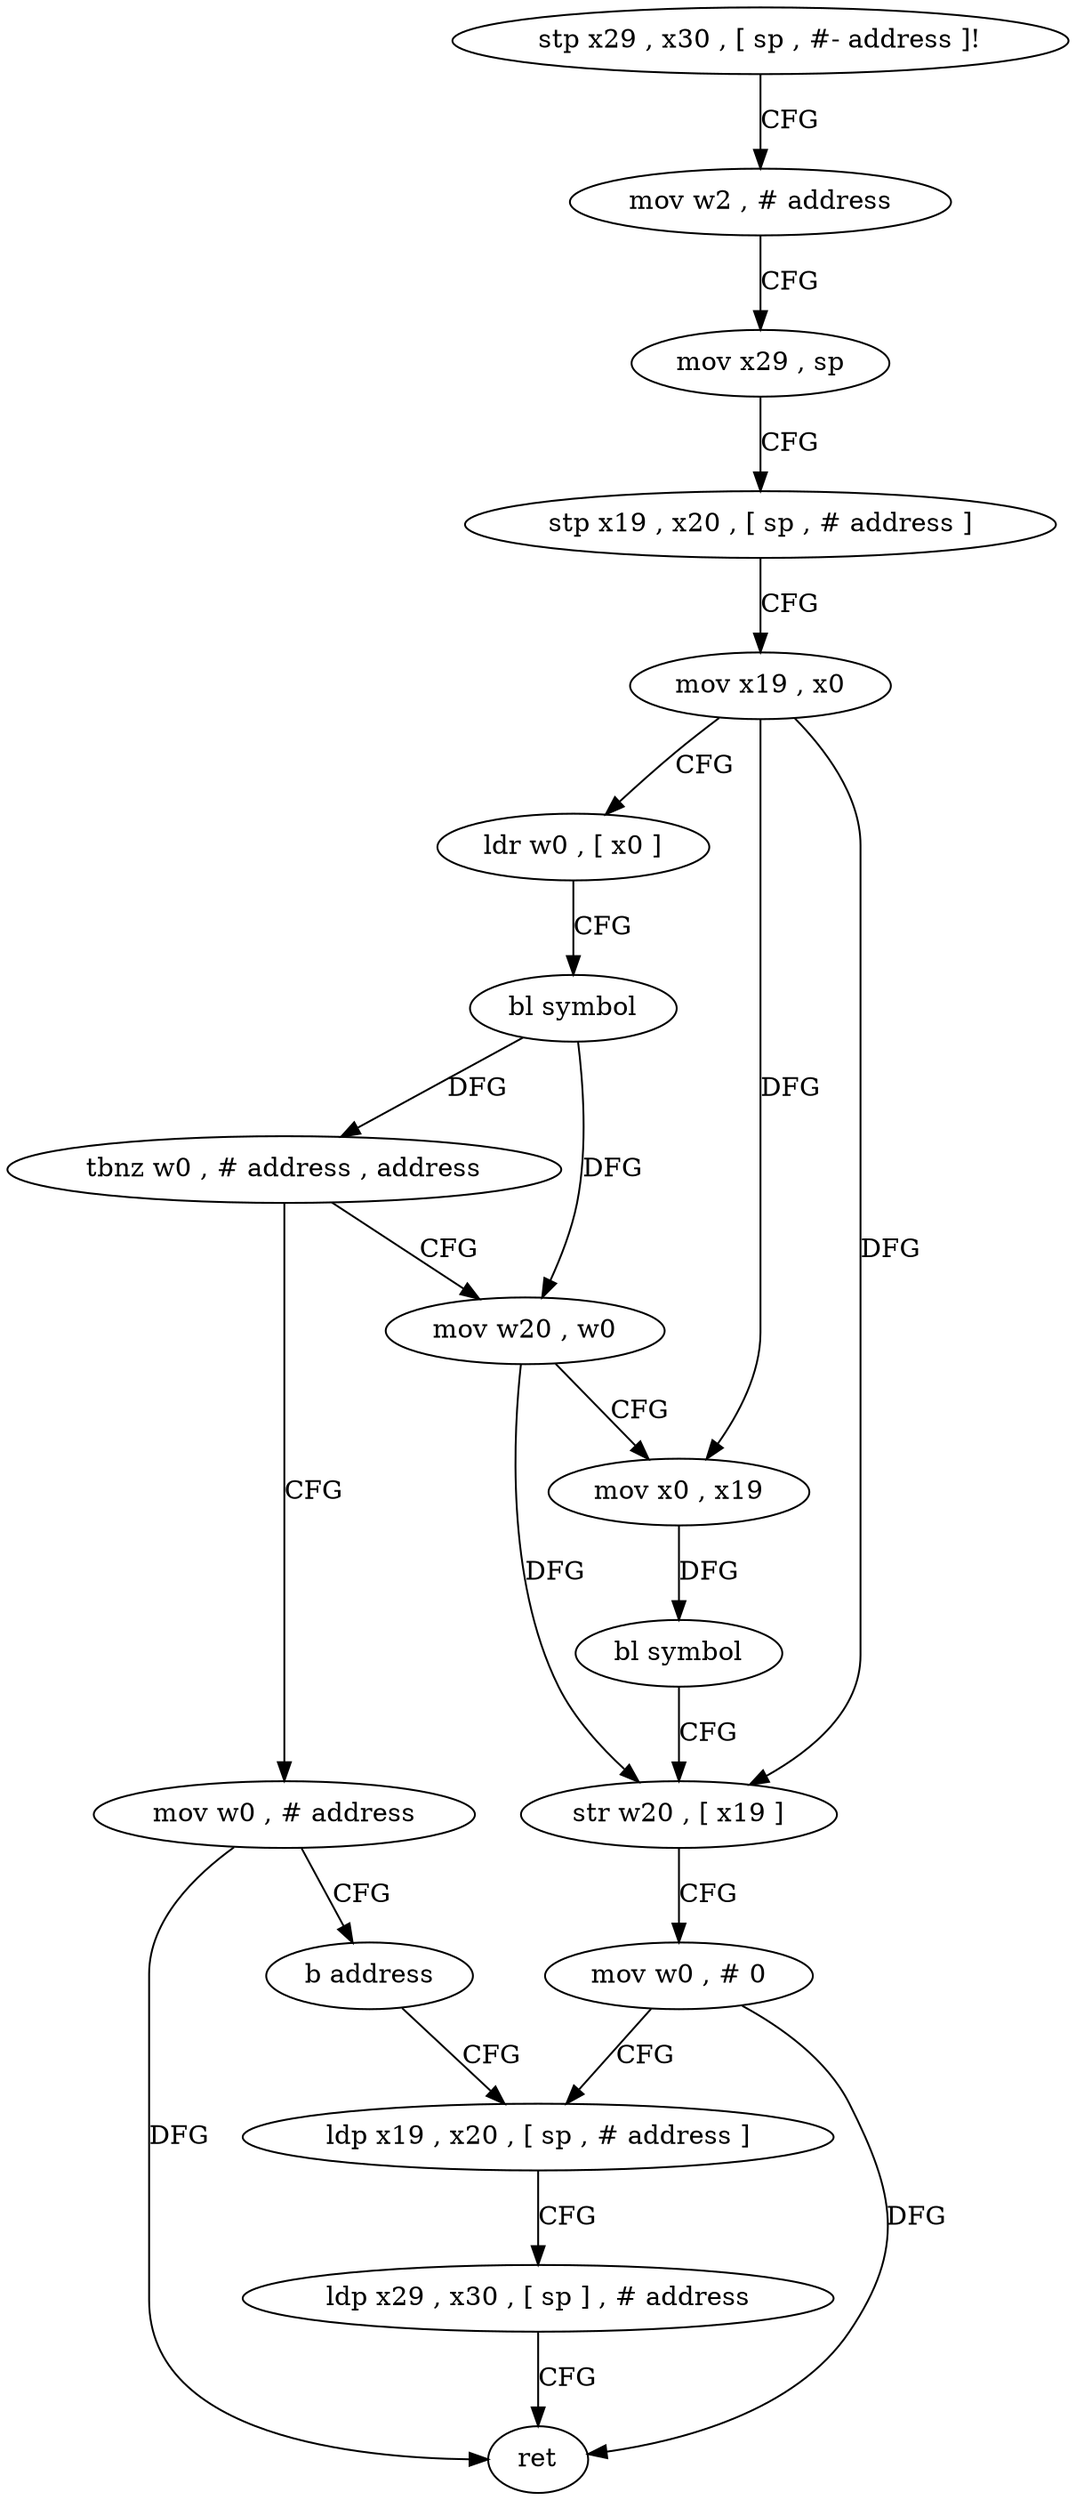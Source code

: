 digraph "func" {
"4393096" [label = "stp x29 , x30 , [ sp , #- address ]!" ]
"4393100" [label = "mov w2 , # address" ]
"4393104" [label = "mov x29 , sp" ]
"4393108" [label = "stp x19 , x20 , [ sp , # address ]" ]
"4393112" [label = "mov x19 , x0" ]
"4393116" [label = "ldr w0 , [ x0 ]" ]
"4393120" [label = "bl symbol" ]
"4393124" [label = "tbnz w0 , # address , address" ]
"4393160" [label = "mov w0 , # address" ]
"4393128" [label = "mov w20 , w0" ]
"4393164" [label = "b address" ]
"4393148" [label = "ldp x19 , x20 , [ sp , # address ]" ]
"4393132" [label = "mov x0 , x19" ]
"4393136" [label = "bl symbol" ]
"4393140" [label = "str w20 , [ x19 ]" ]
"4393144" [label = "mov w0 , # 0" ]
"4393152" [label = "ldp x29 , x30 , [ sp ] , # address" ]
"4393156" [label = "ret" ]
"4393096" -> "4393100" [ label = "CFG" ]
"4393100" -> "4393104" [ label = "CFG" ]
"4393104" -> "4393108" [ label = "CFG" ]
"4393108" -> "4393112" [ label = "CFG" ]
"4393112" -> "4393116" [ label = "CFG" ]
"4393112" -> "4393132" [ label = "DFG" ]
"4393112" -> "4393140" [ label = "DFG" ]
"4393116" -> "4393120" [ label = "CFG" ]
"4393120" -> "4393124" [ label = "DFG" ]
"4393120" -> "4393128" [ label = "DFG" ]
"4393124" -> "4393160" [ label = "CFG" ]
"4393124" -> "4393128" [ label = "CFG" ]
"4393160" -> "4393164" [ label = "CFG" ]
"4393160" -> "4393156" [ label = "DFG" ]
"4393128" -> "4393132" [ label = "CFG" ]
"4393128" -> "4393140" [ label = "DFG" ]
"4393164" -> "4393148" [ label = "CFG" ]
"4393148" -> "4393152" [ label = "CFG" ]
"4393132" -> "4393136" [ label = "DFG" ]
"4393136" -> "4393140" [ label = "CFG" ]
"4393140" -> "4393144" [ label = "CFG" ]
"4393144" -> "4393148" [ label = "CFG" ]
"4393144" -> "4393156" [ label = "DFG" ]
"4393152" -> "4393156" [ label = "CFG" ]
}
